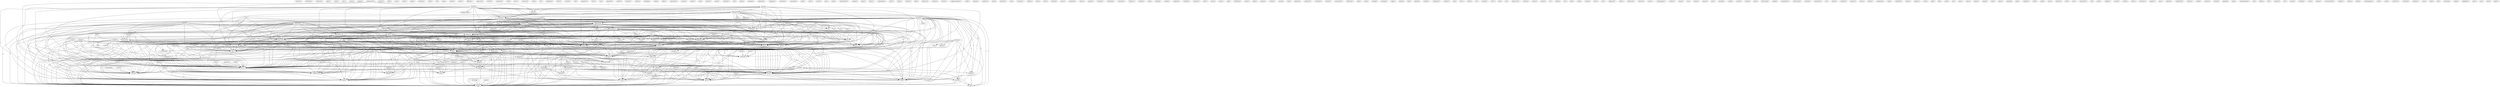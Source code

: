 digraph G {
  purchase [ label="purchase(1)" ];
  montelione [ label="montelione(1)" ];
  extraction [ label="extraction(1)" ];
  skiena [ label="skiena(1)" ];
  schatz [ label="schatz(1)" ];
  silico [ label="silico(1)" ];
  avenue [ label="avenue(1)" ];
  delcher [ label="delcher(1)" ];
  pennsylvania [ label="pennsylvania(2)" ];
  analysis [ label="analysis(8)" ];
  evidence [ label="evidence(1)" ];
  sequence [ label="sequence(18)" ];
  pm [ label="pm(32)" ];
  protein [ label="protein(16)" ];
  computer [ label="computer(7)" ];
  biology [ label="biology(14)" ];
  logic [ label="logic(1)" ];
  structure [ label="structure(8)" ];
  apply [ label="apply(1)" ];
  field [ label="field(4)" ];
  gene [ label="gene(5)" ];
  introduction [ label="introduction(3)" ];
  domain [ label="domain(2)" ];
  poster [ label="poster(6)" ];
  overview [ label="overview(2)" ];
  display [ label="display(1)" ];
  institute [ label="institute(1)" ];
  kaski [ label="kaski(1)" ];
  conference [ label="conference(10)" ];
  program [ label="program(5)" ];
  wi [ label="wi(1)" ];
  made [ label="made(1)" ];
  include [ label="include(1)" ];
  form [ label="form(1)" ];
  check [ label="check(1)" ];
  study [ label="study(1)" ];
  lawrence [ label="lawrence(3)" ];
  prediction [ label="prediction(8)" ];
  relatedness [ label="relatedness(1)" ];
  classification [ label="classification(3)" ];
  comparison [ label="comparison(2)" ];
  identification [ label="identification(3)" ];
  language [ label="language(2)" ];
  theory [ label="theory(4)" ];
  nguifo [ label="nguifo(1)" ];
  length [ label="length(1)" ];
  nlm [ label="nlm(1)" ];
  bring [ label="bring(1)" ];
  modelling [ label="modelling(1)" ];
  learning [ label="learning(2)" ];
  artificial [ label="artificial(1)" ];
  meeting [ label="meeting(1)" ];
  intelligence [ label="intelligence(8)" ];
  machine [ label="machine(4)" ];
  nih [ label="nih(1)" ];
  gov [ label="gov(1)" ];
  series [ label="series(1)" ];
  approach [ label="approach(2)" ];
  optimization [ label="optimization(1)" ];
  linear [ label="linear(1)" ];
  metaphor [ label="metaphor(1)" ];
  tutorial [ label="tutorial(3)" ];
  implementation [ label="implementation(1)" ];
  algorithm [ label="algorithm(3)" ];
  applied [ label="applied(1)" ];
  facet [ label="facet(1)" ];
  cover [ label="cover(2)" ];
  arris [ label="arris(1)" ];
  weizmann [ label="weizmann(1)" ];
  miller [ label="miller(1)" ];
  lab [ label="lab(4)" ];
  zhang [ label="zhang(1)" ];
  arris [ label="arris(1)" ];
  ariadne [ label="ariadne(1)" ];
  patrick [ label="patrick(1)" ];
  registration [ label="registration(7)" ];
  contact [ label="contact(1)" ];
  affiliation [ label="affiliation(1)" ];
  basis [ label="basis(1)" ];
  information [ label="information(6)" ];
  publisher [ label="publisher(1)" ];
  center [ label="center(4)" ];
  citation [ label="citation(1)" ];
  replication [ label="replication(1)" ];
  function [ label="function(1)" ];
  department [ label="department(2)" ];
  participate [ label="participate(1)" ];
  wong [ label="wong(1)" ];
  metro [ label="metro(1)" ];
  constraint [ label="constraint(2)" ];
  friday [ label="friday(1)" ];
  site [ label="site(1)" ];
  adaptation [ label="adaptation(1)" ];
  conf [ label="conf(2)" ];
  summer [ label="summer(1)" ];
  note [ label="note(1)" ];
  feature [ label="feature(1)" ];
  sleeman [ label="sleeman(1)" ];
  burks [ label="burks(2)" ];
  stop [ label="stop(1)" ];
  experience [ label="experience(1)" ];
  baylor [ label="baylor(1)" ];
  clim [ label="clim(1)" ];
  pittsburgh [ label="pittsburgh(1)" ];
  koza [ label="koza(2)" ];
  author [ label="author(1)" ];
  subject [ label="subject(1)" ];
  text [ label="text(1)" ];
  mail [ label="mail(3)" ];
  edu [ label="edu(2)" ];
  wisc [ label="wisc(2)" ];
  opitz [ label="opitz(1)" ];
  method [ label="method(1)" ];
  automata [ label="automata(1)" ];
  mixture [ label="mixture(1)" ];
  pathology [ label="pathology(1)" ];
  design [ label="design(1)" ];
  bahler [ label="bahler(1)" ];
  equivalence [ label="equivalence(1)" ];
  industry [ label="industry(1)" ];
  relates [ label="relates(1)" ];
  academia [ label="academia(1)" ];
  junction [ label="junction(1)" ];
  edward [ label="edward(1)" ];
  trna [ label="trna(2)" ];
  solovyev [ label="solovyev(1)" ];
  permit [ label="permit(1)" ];
  indurkhya [ label="indurkhya(1)" ];
  part [ label="part(1)" ];
  dogma [ label="dogma(1)" ];
  multimap [ label="multimap(1)" ];
  experiment [ label="experiment(1)" ];
  complexity [ label="complexity(1)" ];
  bethesda [ label="bethesda(1)" ];
  room [ label="room(1)" ];
  expires [ label="expires(1)" ];
  day [ label="day(1)" ];
  reception [ label="reception(2)" ];
  session [ label="session(4)" ];
  hotel [ label="hotel(6)" ];
  rate [ label="rate(1)" ];
  pietrokovski [ label="pietrokovski(2)" ];
  word [ label="word(2)" ];
  faculty [ label="faculty(1)" ];
  research [ label="research(4)" ];
  considers [ label="considers(1)" ];
  branch [ label="branch(1)" ];
  holds [ label="holds(1)" ];
  syntactic [ label="syntactic(1)" ];
  area [ label="area(3)" ];
  order [ label="order(3)" ];
  represents [ label="represents(1)" ];
  automaton [ label="automaton(1)" ];
  automating [ label="automating(1)" ];
  signal [ label="signal(1)" ];
  splice [ label="splice(1)" ];
  use [ label="use(2)" ];
  elicit [ label="elicit(1)" ];
  approaches [ label="approaches(2)" ];
  relationship [ label="relationship(1)" ];
  waltz [ label="waltz(1)" ];
  reverse [ label="reverse(1)" ];
  haas [ label="haas(1)" ];
  morowitz [ label="morowitz(2)" ];
  baray [ label="baray(1)" ];
  transportation [ label="transportation(1)" ];
  springer [ label="springer(1)" ];
  phone [ label="phone(1)" ];
  brutlag [ label="brutlag(2)" ];
  way [ label="way(1)" ];
  abstraction [ label="abstraction(1)" ];
  emergent [ label="emergent(1)" ];
  kettler [ label="kettler(1)" ];
  conformation [ label="conformation(1)" ];
  potter [ label="potter(1)" ];
  tanaka [ label="tanaka(1)" ];
  george [ label="george(3)" ];
  software [ label="software(1)" ];
  work [ label="work(1)" ];
  addition [ label="addition(1)" ];
  fax [ label="fax(2)" ];
  flash [ label="flash(1)" ];
  sequencing [ label="sequencing(2)" ];
  laboratory [ label="laboratory(1)" ];
  talk [ label="talk(4)" ];
  christian [ label="christian(1)" ];
  division [ label="division(1)" ];
  megaclassification [ label="megaclassification(1)" ];
  reddy [ label="reddy(1)" ];
  topology [ label="topology(1)" ];
  professor [ label="professor(1)" ];
  modeling [ label="modeling(1)" ];
  object [ label="object(3)" ];
  extension [ label="extension(1)" ];
  scale [ label="scale(1)" ];
  mick [ label="mick(1)" ];
  resonance [ label="resonance(1)" ];
  address [ label="address(1)" ];
  detail [ label="detail(1)" ];
  stolfo [ label="stolfo(1)" ];
  overbeek [ label="overbeek(1)" ];
  matise [ label="matise(1)" ];
  acquisition [ label="acquisition(1)" ];
  subway [ label="subway(1)" ];
  glasgow [ label="glasgow(1)" ];
  predicted [ label="predicted(1)" ];
  description [ label="description(1)" ];
  association [ label="association(1)" ];
  synthesis [ label="synthesis(1)" ];
  sjolander [ label="sjolander(1)" ];
  peng [ label="peng(1)" ];
  genbank [ label="genbank(1)" ];
  califano [ label="califano(1)" ];
  sundaram [ label="sundaram(1)" ];
  regulation [ label="regulation(2)" ];
  developer [ label="developer(1)" ];
  july [ label="july(1)" ];
  baltimore [ label="baltimore(1)" ];
  harris [ label="harris(1)" ];
  hunter [ label="hunter(4)" ];
  ferran [ label="ferran(1)" ];
  station [ label="station(1)" ];
  park [ label="park(1)" ];
  schmeltzer [ label="schmeltzer(1)" ];
  system [ label="system(8)" ];
  task [ label="task(1)" ];
  involves [ label="involves(1)" ];
  hill [ label="hill(2)" ];
  dr [ label="dr(6)" ];
  leader [ label="leader(1)" ];
  co [ label="co(1)" ];
  stormo [ label="stormo(1)" ];
  begin [ label="begin(1)" ];
  lathrop [ label="lathrop(3)" ];
  purpose [ label="purpose(1)" ];
  veretnik [ label="veretnik(1)" ];
  ishikawa [ label="ishikawa(2)" ];
  onizuka [ label="onizuka(1)" ];
  dorkeld [ label="dorkeld(2)" ];
  hood [ label="hood(1)" ];
  biomatrix [ label="biomatrix(1)" ];
  mapping [ label="mapping(2)" ];
  breakfast [ label="breakfast(3)" ];
  expression [ label="expression(1)" ];
  correlation [ label="correlation(1)" ];
  dirichlet [ label="dirichlet(1)" ];
  environment [ label="environment(1)" ];
  auditorium [ label="auditorium(1)" ];
  make [ label="make(1)" ];
  university [ label="university(7)" ];
  setup [ label="setup(1)" ];
  strategy [ label="strategy(1)" ];
  wisconsin [ label="wisconsin(3)" ];
  line [ label="line(2)" ];
  walking [ label="walking(1)" ];
  lunch [ label="lunch(3)" ];
  homology [ label="homology(1)" ];
  reggia [ label="reggia(1)" ];
  jude [ label="jude(2)" ];
  buchanan [ label="buchanan(2)" ];
  seating [ label="seating(1)" ];
  leng [ label="leng(1)" ];
  holbrook [ label="holbrook(1)" ];
  includes [ label="includes(1)" ];
  significance [ label="significance(1)" ];
  audience [ label="audience(1)" ];
  material [ label="material(2)" ];
  cell [ label="cell(2)" ];
  organization [ label="organization(1)" ];
  look [ label="look(1)" ];
  weiss [ label="weiss(1)" ];
  forrest [ label="forrest(1)" ];
  usa [ label="usa(1)" ];
  rockville [ label="rockville(1)" ];
  reeve [ label="reeve(1)" ];
  john [ label="john(1)" ];
  pattern [ label="pattern(4)" ];
  tale [ label="tale(1)" ];
  fluorescence [ label="fluorescence(1)" ];
  problem [ label="problem(1)" ];
  trifinov [ label="trifinov(1)" ];
  berman [ label="berman(1)" ];
  hiv [ label="hiv(1)" ];
  linkage [ label="linkage(1)" ];
  oak [ label="oak(1)" ];
  leroy [ label="leroy(1)" ];
  string [ label="string(1)" ];
  student [ label="student(3)" ];
  derive [ label="derive(1)" ];
  recognition [ label="recognition(3)" ];
  case [ label="case(1)" ];
  application [ label="application(1)" ];
  chiche [ label="chiche(1)" ];
  chakravarti [ label="chakravarti(1)" ];
  detection [ label="detection(1)" ];
  cluster [ label="cluster(1)" ];
  carcinogenesis [ label="carcinogenesis(1)" ];
  roderick [ label="roderick(1)" ];
  scheme [ label="scheme(1)" ];
  ross [ label="ross(1)" ];
  harold [ label="harold(2)" ];
  vanhala [ label="vanhala(1)" ];
  induction [ label="induction(2)" ];
  programming [ label="programming(5)" ];
  shape [ label="shape(1)" ];
  discovery [ label="discovery(4)" ];
  solution [ label="solution(1)" ];
  representation [ label="representation(3)" ];
  search [ label="search(1)" ];
  knowledge [ label="knowledge(6)" ];
  size [ label="size(1)" ];
  inference [ label="inference(2)" ];
  markov [ label="markov(2)" ];
  liebman [ label="liebman(1)" ];
  penn [ label="penn(1)" ];
  maryland [ label="maryland(1)" ];
  level [ label="level(2)" ];
  gautier [ label="gautier(1)" ];
  building [ label="building(1)" ];
  noordewier [ label="noordewier(3)" ];
  calling [ label="calling(1)" ];
  mclarty [ label="mclarty(1)" ];
  david [ label="david(1)" ];
  sieburg [ label="sieburg(1)" ];
  press [ label="press(1)" ];
  matsushima [ label="matsushima(1)" ];
  temple [ label="temple(1)" ];
  alan [ label="alan(2)" ];
  formalization [ label="formalization(1)" ];
  biochemistry [ label="biochemistry(1)" ];
  haussler [ label="haussler(1)" ];
  zimmerman [ label="zimmerman(1)" ];
  dna [ label="dna(4)" ];
  reg [ label="reg(1)" ];
  prof [ label="prof(1)" ];
  ismb [ label="ismb(2)" ];
  distance [ label="distance(2)" ];
  extends [ label="extends(1)" ];
  similarity [ label="similarity(1)" ];
  exposure [ label="exposure(1)" ];
  kochut [ label="kochut(1)" ];
  futrelle [ label="futrelle(1)" ];
  background [ label="background(1)" ];
  name [ label="name(1)" ];
  committee [ label="committee(2)" ];
  spectra [ label="spectra(1)" ];
  generate [ label="generate(1)" ];
  ramada [ label="ramada(4)" ];
  scope [ label="scope(1)" ];
  palm [ label="palm(1)" ];
  pike [ label="pike(1)" ];
  break [ label="break(6)" ];
  derek [ label="derek(1)" ];
  kim [ label="kim(1)" ];
  grain [ label="grain(1)" ];
  status [ label="status(1)" ];
  amtrak [ label="amtrak(1)" ];
  bethesda [ label="bethesda(2)" ];
  analogy [ label="analogy(1)" ];
  prof [ label="prof(4)" ];
  intell [ label="intell(1)" ];
  david [ label="david(2)" ];
  boston [ label="boston(1)" ];
  planning [ label="planning(1)" ];
  guidi [ label="guidi(1)" ];
  candidate [ label="candidate(1)" ];
  stanford [ label="stanford(3)" ];
  library [ label="library(3)" ];
  shmuel [ label="shmuel(2)" ];
  street [ label="street(1)" ];
  krogh [ label="krogh(1)" ];
  gracy [ label="gracy(1)" ];
  attention [ label="attention(1)" ];
  chris [ label="chris(2)" ];
  clark [ label="clark(1)" ];
  reasoning [ label="reasoning(2)" ];
  composition [ label="composition(1)" ];
  self [ label="self(1)" ];
  ismb [ label="ismb(2)" ];
  menlo [ label="menlo(1)" ];
  segment [ label="segment(1)" ];
  mason [ label="mason(2)" ];
  archival [ label="archival(1)" ];
  society [ label="society(1)" ];
  rennie [ label="rennie(1)" ];
  restriction [ label="restriction(1)" ];
  rechenmann [ label="rechenmann(2)" ];
  service [ label="service(2)" ];
  payment [ label="payment(1)" ];
  petri [ label="petri(1)" ];
  gribskov [ label="gribskov(1)" ];
  conditioning [ label="conditioning(1)" ];
  colorado [ label="colorado(1)" ];
  rendell [ label="rendell(1)" ];
  iterative [ label="iterative(1)" ];
  michael [ label="michael(2)" ];
  goldberg [ label="goldberg(1)" ];
  ridge [ label="ridge(1)" ];
  transmembrane [ label="transmembrane(1)" ];
  dr [ label="dr(1)" ];
  lapedes [ label="lapedes(2)" ];
  mit [ label="mit(3)" ];
  darden [ label="darden(1)" ];
  fred [ label="fred(1)" ];
  medicine [ label="medicine(3)" ];
  nmr [ label="nmr(1)" ];
  ferrara [ label="ferrara(1)" ];
  assembly [ label="assembly(1)" ];
  veron [ label="veron(1)" ];
  douglas [ label="douglas(1)" ];
  mavrovouniotis [ label="mavrovouniotis(3)" ];
  medigue [ label="medigue(1)" ];
  ioerger [ label="ioerger(1)" ];
  health [ label="health(2)" ];
  shavlik [ label="shavlik(4)" ];
  crystallography [ label="crystallography(1)" ];
  berry [ label="berry(1)" ];
  science [ label="science(3)" ];
  senex [ label="senex(1)" ];
  derivation [ label="derivation(1)" ];
  roommate [ label="roommate(1)" ];
  database [ label="database(3)" ];
  waltz [ label="waltz(1)" ];
  bruce [ label="bruce(1)" ];
  office [ label="office(1)" ];
  ball [ label="ball(1)" ];
  consulting [ label="consulting(1)" ];
  energy [ label="energy(1)" ];
  pflugfelder [ label="pflugfelder(1)" ];
  kazic [ label="kazic(1)" ];
  june [ label="june(1)" ];
  lister [ label="lister(2)" ];
  expert [ label="expert(2)" ];
  pennsylvania -> analysis [ label="1" ];
  pennsylvania -> evidence [ label="1" ];
  pennsylvania -> sequence [ label="1" ];
  pennsylvania -> pm [ label="1" ];
  protein -> computer [ label="2" ];
  protein -> biology [ label="2" ];
  protein -> logic [ label="6" ];
  protein -> structure [ label="6" ];
  protein -> apply [ label="2" ];
  protein -> field [ label="2" ];
  protein -> gene [ label="6" ];
  protein -> pm [ label="14" ];
  protein -> introduction [ label="2" ];
  protein -> domain [ label="2" ];
  protein -> poster [ label="6" ];
  protein -> overview [ label="2" ];
  protein -> display [ label="6" ];
  analysis -> conference [ label="2" ];
  analysis -> program [ label="2" ];
  analysis -> evidence [ label="2" ];
  analysis -> wi [ label="2" ];
  analysis -> made [ label="2" ];
  analysis -> logic [ label="1" ];
  analysis -> include [ label="2" ];
  analysis -> gene [ label="1" ];
  analysis -> form [ label="2" ];
  analysis -> pm [ label="1" ];
  analysis -> poster [ label="1" ];
  analysis -> display [ label="1" ];
  analysis -> check [ label="2" ];
  lawrence -> logic [ label="1" ];
  lawrence -> gene [ label="1" ];
  lawrence -> pm [ label="1" ];
  lawrence -> poster [ label="1" ];
  lawrence -> display [ label="1" ];
  prediction -> computer [ label="2" ];
  prediction -> biology [ label="2" ];
  prediction -> logic [ label="3" ];
  prediction -> structure [ label="1" ];
  prediction -> sequence [ label="1" ];
  prediction -> apply [ label="2" ];
  prediction -> field [ label="2" ];
  prediction -> relatedness [ label="1" ];
  prediction -> gene [ label="3" ];
  prediction -> classification [ label="1" ];
  prediction -> comparison [ label="1" ];
  prediction -> pm [ label="6" ];
  prediction -> identification [ label="1" ];
  prediction -> introduction [ label="2" ];
  prediction -> language [ label="1" ];
  prediction -> domain [ label="2" ];
  prediction -> poster [ label="3" ];
  prediction -> theory [ label="1" ];
  prediction -> overview [ label="2" ];
  prediction -> display [ label="3" ];
  nlm -> bring [ label="1" ];
  nlm -> modelling [ label="1" ];
  nlm -> learning [ label="1" ];
  nlm -> artificial [ label="1" ];
  nlm -> meeting [ label="1" ];
  nlm -> biology [ label="1" ];
  nlm -> intelligence [ label="1" ];
  nlm -> machine [ label="1" ];
  nlm -> nih [ label="1" ];
  nlm -> gov [ label="1" ];
  nlm -> series [ label="1" ];
  approach -> optimization [ label="1" ];
  approach -> logic [ label="1" ];
  approach -> gene [ label="1" ];
  approach -> linear [ label="1" ];
  approach -> poster [ label="1" ];
  approach -> metaphor [ label="1" ];
  approach -> display [ label="1" ];
  tutorial -> conference [ label="1" ];
  tutorial -> learning [ label="1" ];
  tutorial -> program [ label="1" ];
  tutorial -> wi [ label="1" ];
  tutorial -> implementation [ label="1" ];
  tutorial -> algorithm [ label="1" ];
  tutorial -> computer [ label="1" ];
  tutorial -> biology [ label="2" ];
  tutorial -> made [ label="1" ];
  tutorial -> sequence [ label="1" ];
  tutorial -> apply [ label="1" ];
  tutorial -> field [ label="1" ];
  tutorial -> include [ label="1" ];
  tutorial -> applied [ label="1" ];
  tutorial -> machine [ label="1" ];
  tutorial -> form [ label="1" ];
  tutorial -> facet [ label="1" ];
  tutorial -> pm [ label="1" ];
  tutorial -> introduction [ label="1" ];
  tutorial -> domain [ label="1" ];
  tutorial -> overview [ label="1" ];
  tutorial -> cover [ label="2" ];
  tutorial -> check [ label="1" ];
  arris -> pm [ label="1" ];
  arris -> pm [ label="1" ];
  registration -> learning [ label="1" ];
  registration -> wi [ label="6" ];
  registration -> meeting [ label="1" ];
  registration -> made [ label="6" ];
  registration -> include [ label="6" ];
  registration -> machine [ label="1" ];
  registration -> form [ label="6" ];
  registration -> nih [ label="1" ];
  registration -> gov [ label="1" ];
  registration -> contact [ label="1" ];
  registration -> series [ label="1" ];
  registration -> check [ label="6" ];
  conference -> learning [ label="2" ];
  conference -> program [ label="2" ];
  conference -> basis [ label="2" ];
  conference -> artificial [ label="2" ];
  conference -> information [ label="2" ];
  conference -> meeting [ label="2" ];
  conference -> biology [ label="2" ];
  conference -> intelligence [ label="2" ];
  conference -> publisher [ label="1" ];
  conference -> machine [ label="2" ];
  conference -> nih [ label="2" ];
  conference -> gov [ label="2" ];
  conference -> center [ label="2" ];
  conference -> citation [ label="1" ];
  conference -> contact [ label="2" ];
  conference -> series [ label="2" ];
  department -> learning [ label="1" ];
  department -> wi [ label="1" ];
  department -> meeting [ label="1" ];
  department -> made [ label="1" ];
  department -> include [ label="1" ];
  department -> machine [ label="1" ];
  department -> form [ label="1" ];
  department -> nih [ label="1" ];
  department -> gov [ label="1" ];
  department -> contact [ label="1" ];
  department -> series [ label="1" ];
  department -> check [ label="1" ];
  learning -> biology [ label="1" ];
  learning -> logic [ label="3" ];
  learning -> sequence [ label="1" ];
  learning -> gene [ label="3" ];
  learning -> applied [ label="1" ];
  learning -> pm [ label="3" ];
  learning -> poster [ label="3" ];
  learning -> display [ label="3" ];
  program -> artificial [ label="1" ];
  program -> information [ label="1" ];
  program -> meeting [ label="1" ];
  program -> computer [ label="1" ];
  program -> biology [ label="2" ];
  program -> apply [ label="1" ];
  program -> intelligence [ label="1" ];
  program -> field [ label="1" ];
  program -> conf [ label="1" ];
  program -> machine [ label="1" ];
  program -> nih [ label="1" ];
  program -> gov [ label="1" ];
  program -> pm [ label="1" ];
  program -> introduction [ label="1" ];
  program -> domain [ label="1" ];
  program -> summer [ label="1" ];
  program -> contact [ label="1" ];
  program -> series [ label="1" ];
  program -> overview [ label="1" ];
  program -> note [ label="1" ];
  burks -> logic [ label="1" ];
  burks -> gene [ label="1" ];
  burks -> pm [ label="1" ];
  burks -> poster [ label="1" ];
  burks -> display [ label="1" ];
  koza -> algorithm [ label="1" ];
  koza -> optimization [ label="1" ];
  koza -> author [ label="1" ];
  koza -> field [ label="1" ];
  koza -> linear [ label="1" ];
  koza -> subject [ label="1" ];
  koza -> pm [ label="1" ];
  koza -> text [ label="1" ];
  koza -> metaphor [ label="1" ];
  mail -> wi [ label="2" ];
  mail -> edu [ label="1" ];
  mail -> made [ label="2" ];
  mail -> wisc [ label="1" ];
  mail -> include [ label="2" ];
  mail -> form [ label="2" ];
  mail -> opitz [ label="1" ];
  mail -> check [ label="2" ];
  artificial -> computer [ label="1" ];
  artificial -> biology [ label="3" ];
  artificial -> industry [ label="1" ];
  artificial -> relates [ label="1" ];
  artificial -> made [ label="1" ];
  artificial -> logic [ label="1" ];
  artificial -> apply [ label="1" ];
  artificial -> intelligence [ label="5" ];
  artificial -> field [ label="1" ];
  artificial -> include [ label="1" ];
  artificial -> gene [ label="1" ];
  artificial -> applied [ label="1" ];
  artificial -> machine [ label="2" ];
  artificial -> form [ label="1" ];
  artificial -> academia [ label="1" ];
  artificial -> pm [ label="3" ];
  artificial -> introduction [ label="1" ];
  artificial -> domain [ label="1" ];
  artificial -> poster [ label="1" ];
  artificial -> overview [ label="1" ];
  artificial -> display [ label="1" ];
  artificial -> check [ label="1" ];
  algorithm -> optimization [ label="1" ];
  algorithm -> logic [ label="1" ];
  algorithm -> gene [ label="1" ];
  algorithm -> linear [ label="1" ];
  algorithm -> pm [ label="1" ];
  algorithm -> poster [ label="1" ];
  algorithm -> metaphor [ label="1" ];
  algorithm -> display [ label="1" ];
  bethesda -> room [ label="2" ];
  bethesda -> information [ label="1" ];
  bethesda -> meeting [ label="1" ];
  bethesda -> computer [ label="1" ];
  bethesda -> biology [ label="2" ];
  bethesda -> logic [ label="1" ];
  bethesda -> apply [ label="1" ];
  bethesda -> intelligence [ label="1" ];
  bethesda -> field [ label="1" ];
  bethesda -> gene [ label="1" ];
  bethesda -> machine [ label="1" ];
  bethesda -> nih [ label="1" ];
  bethesda -> expires [ label="2" ];
  bethesda -> gov [ label="1" ];
  bethesda -> center [ label="1" ];
  bethesda -> pm [ label="2" ];
  bethesda -> day [ label="2" ];
  bethesda -> introduction [ label="1" ];
  bethesda -> domain [ label="1" ];
  bethesda -> reception [ label="2" ];
  bethesda -> poster [ label="3" ];
  bethesda -> contact [ label="1" ];
  bethesda -> series [ label="1" ];
  bethesda -> session [ label="2" ];
  bethesda -> overview [ label="1" ];
  bethesda -> display [ label="1" ];
  bethesda -> hotel [ label="2" ];
  bethesda -> rate [ label="2" ];
  pietrokovski -> word [ label="1" ];
  pietrokovski -> faculty [ label="1" ];
  pietrokovski -> research [ label="1" ];
  pietrokovski -> considers [ label="1" ];
  pietrokovski -> field [ label="1" ];
  pietrokovski -> branch [ label="1" ];
  pietrokovski -> holds [ label="1" ];
  pietrokovski -> syntactic [ label="1" ];
  pietrokovski -> pm [ label="1" ];
  pietrokovski -> area [ label="1" ];
  pietrokovski -> order [ label="1" ];
  pietrokovski -> represents [ label="1" ];
  use -> elicit [ label="1" ];
  use -> information [ label="1" ];
  use -> approaches [ label="1" ];
  use -> sequence [ label="1" ];
  use -> domain [ label="1" ];
  use -> relationship [ label="1" ];
  waltz -> structure [ label="1" ];
  waltz -> pm [ label="1" ];
  morowitz -> logic [ label="1" ];
  morowitz -> gene [ label="1" ];
  morowitz -> pm [ label="1" ];
  morowitz -> poster [ label="1" ];
  morowitz -> display [ label="1" ];
  brutlag -> logic [ label="1" ];
  brutlag -> gene [ label="1" ];
  brutlag -> pm [ label="1" ];
  brutlag -> poster [ label="1" ];
  brutlag -> display [ label="1" ];
  information -> meeting [ label="1" ];
  information -> way [ label="1" ];
  information -> computer [ label="1" ];
  information -> biology [ label="3" ];
  information -> made [ label="1" ];
  information -> sequence [ label="1" ];
  information -> apply [ label="1" ];
  information -> intelligence [ label="1" ];
  information -> field [ label="1" ];
  information -> include [ label="1" ];
  information -> abstraction [ label="1" ];
  information -> applied [ label="1" ];
  information -> machine [ label="2" ];
  information -> form [ label="1" ];
  information -> nih [ label="1" ];
  information -> facet [ label="1" ];
  information -> gov [ label="1" ];
  information -> pm [ label="2" ];
  information -> introduction [ label="1" ];
  information -> domain [ label="1" ];
  information -> contact [ label="1" ];
  information -> series [ label="1" ];
  information -> emergent [ label="1" ];
  information -> overview [ label="1" ];
  information -> cover [ label="1" ];
  information -> check [ label="1" ];
  george -> logic [ label="1" ];
  george -> gene [ label="1" ];
  george -> pm [ label="1" ];
  george -> poster [ label="1" ];
  george -> display [ label="1" ];
  computer -> biology [ label="1" ];
  computer -> approaches [ label="1" ];
  computer -> word [ label="1" ];
  computer -> faculty [ label="1" ];
  computer -> research [ label="2" ];
  computer -> made [ label="2" ];
  computer -> considers [ label="1" ];
  computer -> sequence [ label="1" ];
  computer -> author [ label="1" ];
  computer -> work [ label="1" ];
  computer -> apply [ label="2" ];
  computer -> field [ label="2" ];
  computer -> include [ label="2" ];
  computer -> branch [ label="1" ];
  computer -> subject [ label="1" ];
  computer -> form [ label="2" ];
  computer -> holds [ label="1" ];
  computer -> syntactic [ label="1" ];
  computer -> area [ label="1" ];
  computer -> text [ label="1" ];
  computer -> order [ label="1" ];
  computer -> domain [ label="2" ];
  computer -> addition [ label="1" ];
  computer -> check [ label="2" ];
  computer -> represents [ label="1" ];
  fax -> made [ label="1" ];
  fax -> include [ label="1" ];
  fax -> machine [ label="1" ];
  fax -> form [ label="1" ];
  fax -> nih [ label="1" ];
  fax -> gov [ label="1" ];
  fax -> contact [ label="1" ];
  fax -> series [ label="1" ];
  fax -> check [ label="1" ];
  biology -> made [ label="1" ];
  biology -> logic [ label="1" ];
  biology -> sequence [ label="1" ];
  biology -> apply [ label="3" ];
  biology -> field [ label="3" ];
  biology -> include [ label="1" ];
  biology -> conf [ label="1" ];
  biology -> gene [ label="1" ];
  biology -> applied [ label="1" ];
  biology -> machine [ label="1" ];
  biology -> form [ label="1" ];
  biology -> pm [ label="1" ];
  biology -> citation [ label="1" ];
  biology -> introduction [ label="3" ];
  biology -> domain [ label="3" ];
  biology -> summer [ label="1" ];
  biology -> poster [ label="1" ];
  biology -> display [ label="1" ];
  biology -> note [ label="1" ];
  biology -> check [ label="1" ];
  sequencing -> logic [ label="2" ];
  sequencing -> pm [ label="2" ];
  sequencing -> poster [ label="2" ];
  sequencing -> display [ label="2" ];
  talk -> made [ label="1" ];
  talk -> logic [ label="2" ];
  talk -> structure [ label="1" ];
  talk -> include [ label="1" ];
  talk -> gene [ label="2" ];
  talk -> form [ label="1" ];
  talk -> pm [ label="3" ];
  talk -> poster [ label="2" ];
  talk -> display [ label="2" ];
  talk -> check [ label="1" ];
  approaches -> word [ label="1" ];
  approaches -> logic [ label="1" ];
  approaches -> sequence [ label="2" ];
  approaches -> gene [ label="1" ];
  approaches -> pm [ label="2" ];
  approaches -> area [ label="1" ];
  approaches -> poster [ label="1" ];
  approaches -> display [ label="1" ];
  modeling -> structure [ label="1" ];
  modeling -> pm [ label="1" ];
  mick -> apply [ label="1" ];
  mick -> field [ label="1" ];
  mick -> pm [ label="1" ];
  mick -> introduction [ label="1" ];
  mick -> domain [ label="1" ];
  mick -> overview [ label="1" ];
  research -> considers [ label="1" ];
  research -> sequence [ label="1" ];
  research -> work [ label="1" ];
  research -> intelligence [ label="1" ];
  research -> field [ label="1" ];
  research -> branch [ label="1" ];
  research -> machine [ label="1" ];
  research -> nih [ label="1" ];
  research -> syntactic [ label="1" ];
  research -> gov [ label="1" ];
  research -> area [ label="1" ];
  research -> order [ label="1" ];
  research -> contact [ label="1" ];
  research -> series [ label="1" ];
  research -> addition [ label="1" ];
  research -> represents [ label="1" ];
  regulation -> relates [ label="1" ];
  regulation -> logic [ label="1" ];
  regulation -> pm [ label="1" ];
  regulation -> poster [ label="1" ];
  regulation -> display [ label="1" ];
  july -> logic [ label="3" ];
  july -> structure [ label="1" ];
  july -> apply [ label="1" ];
  july -> intelligence [ label="1" ];
  july -> field [ label="1" ];
  july -> gene [ label="3" ];
  july -> machine [ label="1" ];
  july -> nih [ label="1" ];
  july -> gov [ label="1" ];
  july -> pm [ label="5" ];
  july -> introduction [ label="1" ];
  july -> domain [ label="1" ];
  july -> poster [ label="3" ];
  july -> contact [ label="1" ];
  july -> series [ label="1" ];
  july -> overview [ label="1" ];
  july -> display [ label="3" ];
  hunter -> logic [ label="2" ];
  hunter -> gene [ label="2" ];
  hunter -> pm [ label="2" ];
  hunter -> poster [ label="2" ];
  hunter -> display [ label="2" ];
  system -> logic [ label="2" ];
  system -> task [ label="2" ];
  system -> apply [ label="1" ];
  system -> involves [ label="2" ];
  system -> field [ label="1" ];
  system -> abstraction [ label="2" ];
  system -> gene [ label="2" ];
  system -> pm [ label="3" ];
  system -> introduction [ label="1" ];
  system -> domain [ label="1" ];
  system -> poster [ label="2" ];
  system -> emergent [ label="2" ];
  system -> overview [ label="1" ];
  system -> display [ label="2" ];
  hill -> intelligence [ label="1" ];
  hill -> machine [ label="1" ];
  hill -> gov [ label="1" ];
  hill -> contact [ label="1" ];
  hill -> series [ label="1" ];
  dr -> sequence [ label="2" ];
  dr -> author [ label="1" ];
  dr -> work [ label="1" ];
  dr -> intelligence [ label="1" ];
  dr -> field [ label="2" ];
  dr -> branch [ label="1" ];
  dr -> applied [ label="2" ];
  dr -> subject [ label="1" ];
  dr -> machine [ label="1" ];
  dr -> academia [ label="1" ];
  dr -> holds [ label="1" ];
  dr -> facet [ label="1" ];
  dr -> syntactic [ label="1" ];
  dr -> leader [ label="1" ];
  dr -> pm [ label="2" ];
  dr -> area [ label="2" ];
  dr -> text [ label="1" ];
  dr -> order [ label="1" ];
  dr -> domain [ label="1" ];
  dr -> addition [ label="1" ];
  dr -> cover [ label="1" ];
  dr -> represents [ label="1" ];
  dr -> co [ label="1" ];
  lathrop -> intelligence [ label="1" ];
  lathrop -> applied [ label="1" ];
  lathrop -> academia [ label="1" ];
  lathrop -> pm [ label="1" ];
  lathrop -> area [ label="1" ];
  lathrop -> co [ label="1" ];
  ishikawa -> apply [ label="1" ];
  ishikawa -> field [ label="1" ];
  ishikawa -> gene [ label="1" ];
  ishikawa -> introduction [ label="1" ];
  ishikawa -> domain [ label="1" ];
  ishikawa -> poster [ label="1" ];
  ishikawa -> overview [ label="1" ];
  ishikawa -> display [ label="1" ];
  structure -> apply [ label="1" ];
  structure -> field [ label="1" ];
  structure -> gene [ label="3" ];
  structure -> pm [ label="4" ];
  structure -> introduction [ label="1" ];
  structure -> domain [ label="1" ];
  structure -> poster [ label="3" ];
  structure -> overview [ label="1" ];
  structure -> display [ label="3" ];
  dorkeld -> apply [ label="1" ];
  dorkeld -> field [ label="1" ];
  dorkeld -> pm [ label="1" ];
  dorkeld -> introduction [ label="1" ];
  dorkeld -> domain [ label="1" ];
  dorkeld -> overview [ label="1" ];
  sequence -> apply [ label="1" ];
  sequence -> field [ label="1" ];
  sequence -> include [ label="2" ];
  sequence -> relatedness [ label="2" ];
  sequence -> gene [ label="6" ];
  sequence -> form [ label="2" ];
  sequence -> comparison [ label="2" ];
  sequence -> pm [ label="8" ];
  sequence -> area [ label="1" ];
  sequence -> introduction [ label="1" ];
  sequence -> domain [ label="1" ];
  sequence -> poster [ label="6" ];
  sequence -> overview [ label="1" ];
  sequence -> display [ label="6" ];
  sequence -> check [ label="2" ];
  sequence -> relationship [ label="1" ];
  mapping -> pm [ label="1" ];
  mapping -> poster [ label="1" ];
  mapping -> display [ label="1" ];
  breakfast -> gene [ label="2" ];
  breakfast -> poster [ label="2" ];
  breakfast -> display [ label="2" ];
  university -> field [ label="1" ];
  university -> include [ label="1" ];
  university -> gene [ label="2" ];
  university -> linear [ label="1" ];
  university -> form [ label="1" ];
  university -> pm [ label="6" ];
  university -> introduction [ label="1" ];
  university -> domain [ label="1" ];
  university -> poster [ label="2" ];
  university -> metaphor [ label="1" ];
  university -> overview [ label="1" ];
  university -> display [ label="2" ];
  university -> check [ label="1" ];
  intelligence -> include [ label="1" ];
  intelligence -> gene [ label="1" ];
  intelligence -> applied [ label="1" ];
  intelligence -> machine [ label="2" ];
  intelligence -> form [ label="1" ];
  intelligence -> academia [ label="1" ];
  intelligence -> pm [ label="2" ];
  intelligence -> poster [ label="1" ];
  intelligence -> display [ label="1" ];
  intelligence -> check [ label="1" ];
  wisconsin -> include [ label="1" ];
  wisconsin -> form [ label="1" ];
  wisconsin -> expires [ label="1" ];
  wisconsin -> day [ label="1" ];
  wisconsin -> reception [ label="1" ];
  wisconsin -> poster [ label="1" ];
  wisconsin -> session [ label="1" ];
  wisconsin -> hotel [ label="1" ];
  wisconsin -> check [ label="1" ];
  wisconsin -> rate [ label="1" ];
  line -> gene [ label="1" ];
  line -> pm [ label="1" ];
  line -> poster [ label="1" ];
  line -> walking [ label="1" ];
  line -> display [ label="1" ];
  lunch -> gene [ label="2" ];
  lunch -> poster [ label="2" ];
  lunch -> display [ label="2" ];
  jude -> conf [ label="1" ];
  jude -> summer [ label="1" ];
  jude -> note [ label="1" ];
  field -> syntactic [ label="1" ];
  field -> area [ label="1" ];
  field -> order [ label="1" ];
  field -> domain [ label="1" ];
  buchanan -> pm [ label="1" ];
  include -> gene [ label="1" ];
  include -> material [ label="1" ];
  include -> area [ label="1" ];
  include -> cell [ label="1" ];
  include -> organization [ label="1" ];
  include -> relationship [ label="1" ];
  pattern -> relatedness [ label="1" ];
  pattern -> classification [ label="1" ];
  pattern -> comparison [ label="1" ];
  pattern -> pm [ label="2" ];
  pattern -> identification [ label="1" ];
  pattern -> language [ label="1" ];
  pattern -> poster [ label="2" ];
  pattern -> theory [ label="1" ];
  pattern -> display [ label="2" ];
  gene -> classification [ label="1" ];
  gene -> material [ label="1" ];
  gene -> comparison [ label="1" ];
  gene -> area [ label="1" ];
  gene -> identification [ label="1" ];
  gene -> language [ label="1" ];
  gene -> poster [ label="2" ];
  gene -> theory [ label="1" ];
  gene -> display [ label="2" ];
  classification -> comparison [ label="1" ];
  classification -> pm [ label="2" ];
  classification -> identification [ label="1" ];
  classification -> language [ label="1" ];
  classification -> theory [ label="1" ];
  recognition -> comparison [ label="1" ];
  recognition -> pm [ label="1" ];
  recognition -> identification [ label="1" ];
  recognition -> language [ label="1" ];
  recognition -> poster [ label="1" ];
  recognition -> theory [ label="1" ];
  recognition -> display [ label="1" ];
  applied -> academia [ label="1" ];
  subject -> text [ label="1" ];
  subject -> summer [ label="1" ];
  subject -> note [ label="1" ];
  machine -> pm [ label="1" ];
  machine -> poster [ label="1" ];
  machine -> display [ label="1" ];
  harold -> pm [ label="1" ];
  harold -> poster [ label="1" ];
  harold -> display [ label="1" ];
  induction -> poster [ label="1" ];
  induction -> display [ label="1" ];
  programming -> shape [ label="1" ];
  programming -> discovery [ label="1" ];
  programming -> pm [ label="2" ];
  programming -> solution [ label="1" ];
  programming -> representation [ label="1" ];
  programming -> poster [ label="1" ];
  programming -> search [ label="1" ];
  programming -> knowledge [ label="1" ];
  programming -> metaphor [ label="1" ];
  programming -> display [ label="1" ];
  programming -> size [ label="1" ];
  programming -> inference [ label="1" ];
  programming -> check [ label="1" ];
  markov -> introduction [ label="1" ];
  markov -> domain [ label="1" ];
  markov -> overview [ label="1" ];
  nih -> gov [ label="1" ];
  nih -> center [ label="1" ];
  nih -> series [ label="1" ];
  level -> poster [ label="1" ];
  level -> display [ label="1" ];
  gautier -> pm [ label="1" ];
  gautier -> introduction [ label="1" ];
  gautier -> domain [ label="1" ];
  gautier -> overview [ label="1" ];
  building -> center [ label="1" ];
  building -> pm [ label="2" ];
  building -> introduction [ label="1" ];
  building -> domain [ label="1" ];
  building -> overview [ label="1" ];
  noordewier -> pm [ label="1" ];
  noordewier -> introduction [ label="1" ];
  noordewier -> domain [ label="1" ];
  noordewier -> addition [ label="1" ];
  noordewier -> overview [ label="1" ];
  david -> pm [ label="1" ];
  comparison -> pm [ label="1" ];
  comparison -> poster [ label="1" ];
  comparison -> display [ label="1" ];
  alan -> facet [ label="1" ];
  alan -> pm [ label="1" ];
  alan -> cover [ label="1" ];
  syntactic -> area [ label="1" ];
  syntactic -> identification [ label="1" ];
  syntactic -> language [ label="1" ];
  syntactic -> theory [ label="1" ];
  discovery -> pm [ label="3" ];
  discovery -> solution [ label="1" ];
  discovery -> poster [ label="3" ];
  discovery -> display [ label="3" ];
  discovery -> size [ label="1" ];
  dna -> pm [ label="3" ];
  dna -> poster [ label="3" ];
  dna -> display [ label="3" ];
  prof -> pm [ label="6" ];
  prof -> area [ label="1" ];
  prof -> order [ label="1" ];
  prof -> introduction [ label="1" ];
  prof -> domain [ label="1" ];
  prof -> poster [ label="2" ];
  prof -> metaphor [ label="1" ];
  prof -> overview [ label="1" ];
  prof -> display [ label="2" ];
  prof -> represents [ label="1" ];
  ismb -> contact [ label="1" ];
  ismb -> series [ label="1" ];
  ismb -> hotel [ label="1" ];
  ismb -> check [ label="2" ];
  center -> contact [ label="1" ];
  center -> series [ label="1" ];
  center -> distance [ label="1" ];
  center -> walking [ label="1" ];
  pm -> introduction [ label="1" ];
  pm -> domain [ label="1" ];
  pm -> poster [ label="22" ];
  pm -> metaphor [ label="1" ];
  pm -> overview [ label="1" ];
  pm -> display [ label="22" ];
  pm -> cover [ label="1" ];
  ramada -> introduction [ label="1" ];
  ramada -> domain [ label="1" ];
  ramada -> reception [ label="1" ];
  ramada -> poster [ label="2" ];
  ramada -> contact [ label="1" ];
  ramada -> series [ label="1" ];
  ramada -> session [ label="1" ];
  ramada -> overview [ label="1" ];
  ramada -> display [ label="1" ];
  ramada -> rate [ label="1" ];
  break -> poster [ label="4" ];
  break -> display [ label="4" ];
  identification -> poster [ label="2" ];
  identification -> display [ label="2" ];
  bethesda -> introduction [ label="1" ];
  bethesda -> domain [ label="1" ];
  bethesda -> reception [ label="2" ];
  bethesda -> poster [ label="3" ];
  bethesda -> contact [ label="1" ];
  bethesda -> series [ label="1" ];
  bethesda -> session [ label="2" ];
  bethesda -> overview [ label="1" ];
  bethesda -> display [ label="1" ];
  bethesda -> hotel [ label="2" ];
  bethesda -> rate [ label="2" ];
  order -> poster [ label="1" ];
  order -> display [ label="1" ];
  introduction -> domain [ label="2" ];
  prof -> domain [ label="1" ];
  prof -> poster [ label="2" ];
  prof -> metaphor [ label="1" ];
  prof -> overview [ label="1" ];
  prof -> display [ label="2" ];
  prof -> represents [ label="1" ];
  language -> theory [ label="1" ];
  stanford -> metaphor [ label="1" ];
  library -> contact [ label="2" ];
  library -> series [ label="2" ];
  shmuel -> represents [ label="1" ];
  representation -> poster [ label="2" ];
  representation -> display [ label="2" ];
  representation -> inference [ label="1" ];
  reception -> display [ label="1" ];
  reception -> rate [ label="1" ];
  poster -> contact [ label="1" ];
  poster -> series [ label="1" ];
  poster -> session [ label="1" ];
  poster -> display [ label="3" ];
  poster -> hotel [ label="1" ];
  poster -> check [ label="1" ];
  poster -> rate [ label="1" ];
  theory -> display [ label="1" ];
  theory -> cover [ label="1" ];
  theory -> check [ label="1" ];
  reasoning -> display [ label="1" ];
  ismb -> series [ label="1" ];
  ismb -> hotel [ label="1" ];
  ismb -> check [ label="2" ];
  distance -> display [ label="1" ];
  mason -> display [ label="1" ];
  knowledge -> overview [ label="1" ];
  knowledge -> display [ label="1" ];
  knowledge -> inference [ label="1" ];
  rechenmann -> overview [ label="1" ];
  service -> overview [ label="1" ];
  dr -> cover [ label="1" ];
  dr -> represents [ label="1" ];
  dr -> co [ label="1" ];
  lapedes -> cover [ label="1" ];
  session -> display [ label="2" ];
  session -> rate [ label="1" ];
  shavlik -> note [ label="1" ];
  shavlik -> check [ label="1" ];
  science -> represents [ label="1" ];
}
